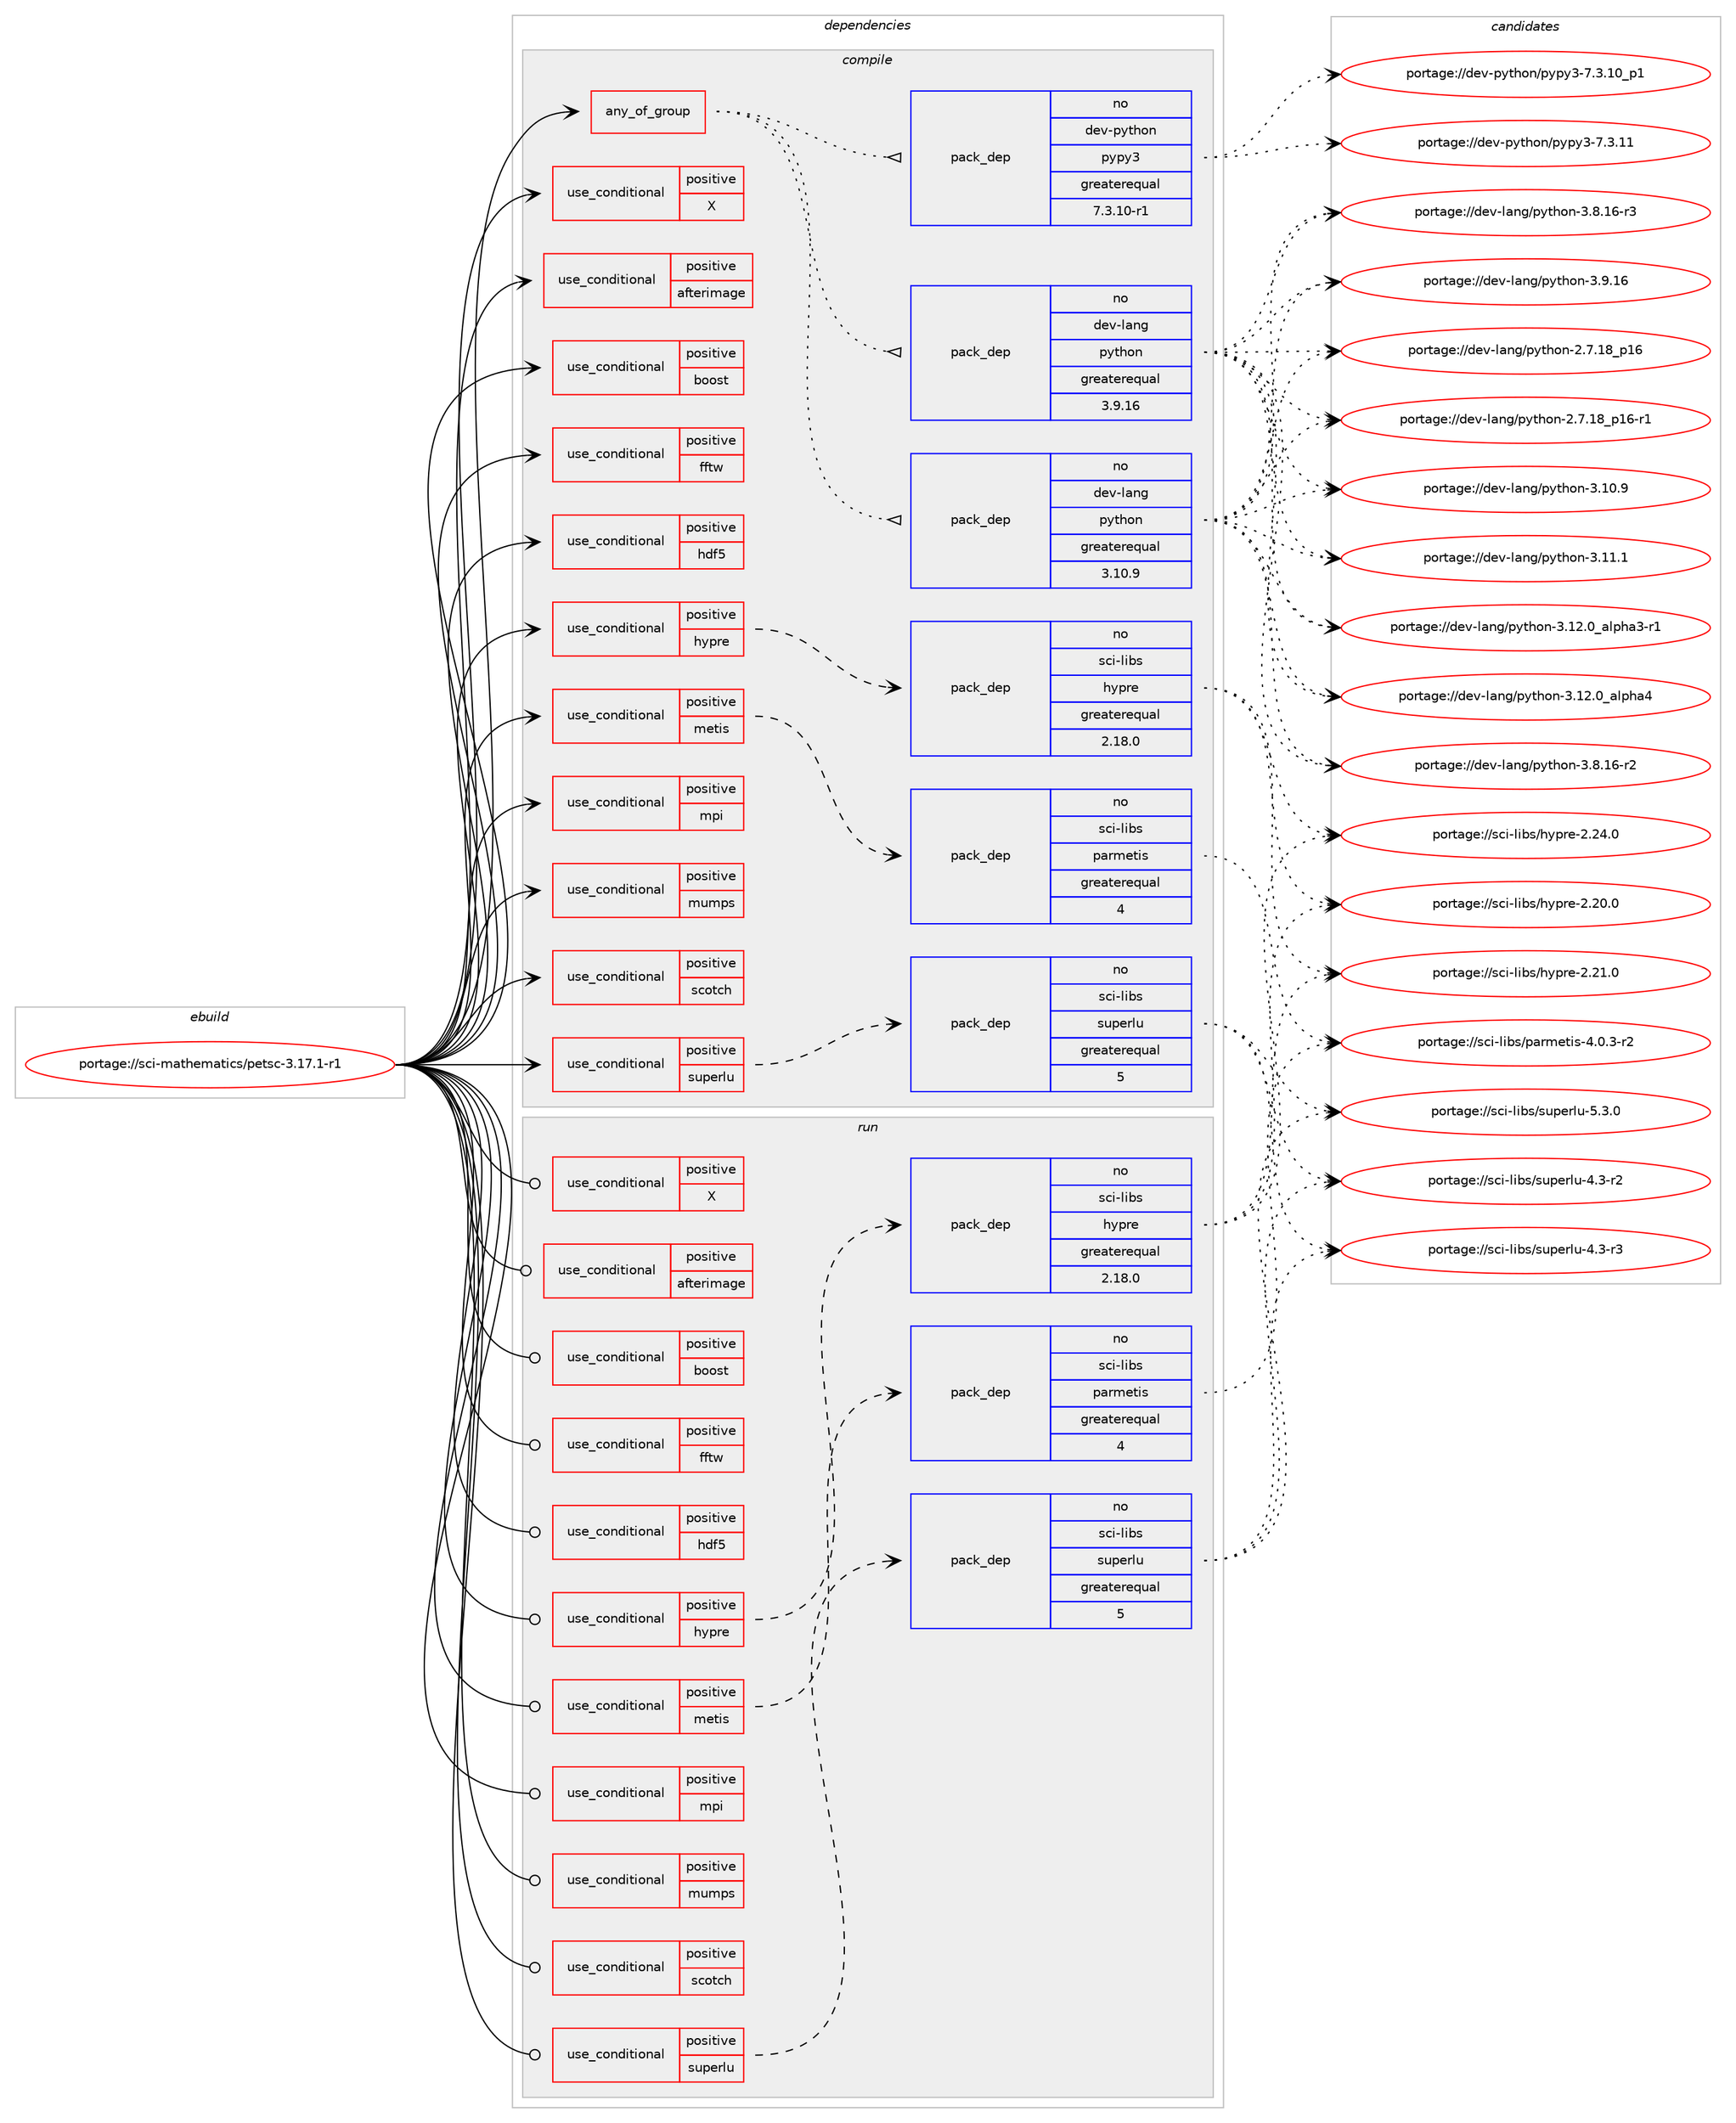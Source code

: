 digraph prolog {

# *************
# Graph options
# *************

newrank=true;
concentrate=true;
compound=true;
graph [rankdir=LR,fontname=Helvetica,fontsize=10,ranksep=1.5];#, ranksep=2.5, nodesep=0.2];
edge  [arrowhead=vee];
node  [fontname=Helvetica,fontsize=10];

# **********
# The ebuild
# **********

subgraph cluster_leftcol {
color=gray;
rank=same;
label=<<i>ebuild</i>>;
id [label="portage://sci-mathematics/petsc-3.17.1-r1", color=red, width=4, href="../sci-mathematics/petsc-3.17.1-r1.svg"];
}

# ****************
# The dependencies
# ****************

subgraph cluster_midcol {
color=gray;
label=<<i>dependencies</i>>;
subgraph cluster_compile {
fillcolor="#eeeeee";
style=filled;
label=<<i>compile</i>>;
subgraph any32 {
dependency3557 [label=<<TABLE BORDER="0" CELLBORDER="1" CELLSPACING="0" CELLPADDING="4"><TR><TD CELLPADDING="10">any_of_group</TD></TR></TABLE>>, shape=none, color=red];subgraph pack1215 {
dependency3558 [label=<<TABLE BORDER="0" CELLBORDER="1" CELLSPACING="0" CELLPADDING="4" WIDTH="220"><TR><TD ROWSPAN="6" CELLPADDING="30">pack_dep</TD></TR><TR><TD WIDTH="110">no</TD></TR><TR><TD>dev-lang</TD></TR><TR><TD>python</TD></TR><TR><TD>greaterequal</TD></TR><TR><TD>3.10.9</TD></TR></TABLE>>, shape=none, color=blue];
}
dependency3557:e -> dependency3558:w [weight=20,style="dotted",arrowhead="oinv"];
subgraph pack1216 {
dependency3559 [label=<<TABLE BORDER="0" CELLBORDER="1" CELLSPACING="0" CELLPADDING="4" WIDTH="220"><TR><TD ROWSPAN="6" CELLPADDING="30">pack_dep</TD></TR><TR><TD WIDTH="110">no</TD></TR><TR><TD>dev-lang</TD></TR><TR><TD>python</TD></TR><TR><TD>greaterequal</TD></TR><TR><TD>3.9.16</TD></TR></TABLE>>, shape=none, color=blue];
}
dependency3557:e -> dependency3559:w [weight=20,style="dotted",arrowhead="oinv"];
subgraph pack1217 {
dependency3560 [label=<<TABLE BORDER="0" CELLBORDER="1" CELLSPACING="0" CELLPADDING="4" WIDTH="220"><TR><TD ROWSPAN="6" CELLPADDING="30">pack_dep</TD></TR><TR><TD WIDTH="110">no</TD></TR><TR><TD>dev-python</TD></TR><TR><TD>pypy3</TD></TR><TR><TD>greaterequal</TD></TR><TR><TD>7.3.10-r1</TD></TR></TABLE>>, shape=none, color=blue];
}
dependency3557:e -> dependency3560:w [weight=20,style="dotted",arrowhead="oinv"];
}
id:e -> dependency3557:w [weight=20,style="solid",arrowhead="vee"];
subgraph cond2306 {
dependency3561 [label=<<TABLE BORDER="0" CELLBORDER="1" CELLSPACING="0" CELLPADDING="4"><TR><TD ROWSPAN="3" CELLPADDING="10">use_conditional</TD></TR><TR><TD>positive</TD></TR><TR><TD>X</TD></TR></TABLE>>, shape=none, color=red];
# *** BEGIN UNKNOWN DEPENDENCY TYPE (TODO) ***
# dependency3561 -> package_dependency(portage://sci-mathematics/petsc-3.17.1-r1,install,no,x11-libs,libX11,none,[,,],[],[])
# *** END UNKNOWN DEPENDENCY TYPE (TODO) ***

}
id:e -> dependency3561:w [weight=20,style="solid",arrowhead="vee"];
subgraph cond2307 {
dependency3562 [label=<<TABLE BORDER="0" CELLBORDER="1" CELLSPACING="0" CELLPADDING="4"><TR><TD ROWSPAN="3" CELLPADDING="10">use_conditional</TD></TR><TR><TD>positive</TD></TR><TR><TD>afterimage</TD></TR></TABLE>>, shape=none, color=red];
# *** BEGIN UNKNOWN DEPENDENCY TYPE (TODO) ***
# dependency3562 -> package_dependency(portage://sci-mathematics/petsc-3.17.1-r1,install,no,media-libs,libafterimage,none,[,,],[],[])
# *** END UNKNOWN DEPENDENCY TYPE (TODO) ***

}
id:e -> dependency3562:w [weight=20,style="solid",arrowhead="vee"];
subgraph cond2308 {
dependency3563 [label=<<TABLE BORDER="0" CELLBORDER="1" CELLSPACING="0" CELLPADDING="4"><TR><TD ROWSPAN="3" CELLPADDING="10">use_conditional</TD></TR><TR><TD>positive</TD></TR><TR><TD>boost</TD></TR></TABLE>>, shape=none, color=red];
# *** BEGIN UNKNOWN DEPENDENCY TYPE (TODO) ***
# dependency3563 -> package_dependency(portage://sci-mathematics/petsc-3.17.1-r1,install,no,dev-libs,boost,none,[,,],[],[])
# *** END UNKNOWN DEPENDENCY TYPE (TODO) ***

}
id:e -> dependency3563:w [weight=20,style="solid",arrowhead="vee"];
subgraph cond2309 {
dependency3564 [label=<<TABLE BORDER="0" CELLBORDER="1" CELLSPACING="0" CELLPADDING="4"><TR><TD ROWSPAN="3" CELLPADDING="10">use_conditional</TD></TR><TR><TD>positive</TD></TR><TR><TD>fftw</TD></TR></TABLE>>, shape=none, color=red];
# *** BEGIN UNKNOWN DEPENDENCY TYPE (TODO) ***
# dependency3564 -> package_dependency(portage://sci-mathematics/petsc-3.17.1-r1,install,no,sci-libs,fftw,none,[,,],[slot(3.0)],[use(optenable(mpi),none)])
# *** END UNKNOWN DEPENDENCY TYPE (TODO) ***

}
id:e -> dependency3564:w [weight=20,style="solid",arrowhead="vee"];
subgraph cond2310 {
dependency3565 [label=<<TABLE BORDER="0" CELLBORDER="1" CELLSPACING="0" CELLPADDING="4"><TR><TD ROWSPAN="3" CELLPADDING="10">use_conditional</TD></TR><TR><TD>positive</TD></TR><TR><TD>hdf5</TD></TR></TABLE>>, shape=none, color=red];
# *** BEGIN UNKNOWN DEPENDENCY TYPE (TODO) ***
# dependency3565 -> package_dependency(portage://sci-mathematics/petsc-3.17.1-r1,install,no,sci-libs,hdf5,none,[,,],[],[use(optenable(mpi),none)])
# *** END UNKNOWN DEPENDENCY TYPE (TODO) ***

}
id:e -> dependency3565:w [weight=20,style="solid",arrowhead="vee"];
subgraph cond2311 {
dependency3566 [label=<<TABLE BORDER="0" CELLBORDER="1" CELLSPACING="0" CELLPADDING="4"><TR><TD ROWSPAN="3" CELLPADDING="10">use_conditional</TD></TR><TR><TD>positive</TD></TR><TR><TD>hypre</TD></TR></TABLE>>, shape=none, color=red];
subgraph pack1218 {
dependency3567 [label=<<TABLE BORDER="0" CELLBORDER="1" CELLSPACING="0" CELLPADDING="4" WIDTH="220"><TR><TD ROWSPAN="6" CELLPADDING="30">pack_dep</TD></TR><TR><TD WIDTH="110">no</TD></TR><TR><TD>sci-libs</TD></TR><TR><TD>hypre</TD></TR><TR><TD>greaterequal</TD></TR><TR><TD>2.18.0</TD></TR></TABLE>>, shape=none, color=blue];
}
dependency3566:e -> dependency3567:w [weight=20,style="dashed",arrowhead="vee"];
}
id:e -> dependency3566:w [weight=20,style="solid",arrowhead="vee"];
subgraph cond2312 {
dependency3568 [label=<<TABLE BORDER="0" CELLBORDER="1" CELLSPACING="0" CELLPADDING="4"><TR><TD ROWSPAN="3" CELLPADDING="10">use_conditional</TD></TR><TR><TD>positive</TD></TR><TR><TD>metis</TD></TR></TABLE>>, shape=none, color=red];
subgraph pack1219 {
dependency3569 [label=<<TABLE BORDER="0" CELLBORDER="1" CELLSPACING="0" CELLPADDING="4" WIDTH="220"><TR><TD ROWSPAN="6" CELLPADDING="30">pack_dep</TD></TR><TR><TD WIDTH="110">no</TD></TR><TR><TD>sci-libs</TD></TR><TR><TD>parmetis</TD></TR><TR><TD>greaterequal</TD></TR><TR><TD>4</TD></TR></TABLE>>, shape=none, color=blue];
}
dependency3568:e -> dependency3569:w [weight=20,style="dashed",arrowhead="vee"];
}
id:e -> dependency3568:w [weight=20,style="solid",arrowhead="vee"];
subgraph cond2313 {
dependency3570 [label=<<TABLE BORDER="0" CELLBORDER="1" CELLSPACING="0" CELLPADDING="4"><TR><TD ROWSPAN="3" CELLPADDING="10">use_conditional</TD></TR><TR><TD>positive</TD></TR><TR><TD>mpi</TD></TR></TABLE>>, shape=none, color=red];
# *** BEGIN UNKNOWN DEPENDENCY TYPE (TODO) ***
# dependency3570 -> package_dependency(portage://sci-mathematics/petsc-3.17.1-r1,install,no,virtual,mpi,none,[,,],[],[use(optenable(fortran),none)])
# *** END UNKNOWN DEPENDENCY TYPE (TODO) ***

}
id:e -> dependency3570:w [weight=20,style="solid",arrowhead="vee"];
subgraph cond2314 {
dependency3571 [label=<<TABLE BORDER="0" CELLBORDER="1" CELLSPACING="0" CELLPADDING="4"><TR><TD ROWSPAN="3" CELLPADDING="10">use_conditional</TD></TR><TR><TD>positive</TD></TR><TR><TD>mumps</TD></TR></TABLE>>, shape=none, color=red];
# *** BEGIN UNKNOWN DEPENDENCY TYPE (TODO) ***
# dependency3571 -> package_dependency(portage://sci-mathematics/petsc-3.17.1-r1,install,no,sci-libs,mumps,none,[,,],[],[use(optenable(mpi),none)])
# *** END UNKNOWN DEPENDENCY TYPE (TODO) ***

# *** BEGIN UNKNOWN DEPENDENCY TYPE (TODO) ***
# dependency3571 -> package_dependency(portage://sci-mathematics/petsc-3.17.1-r1,install,no,sci-libs,scalapack,none,[,,],[],[])
# *** END UNKNOWN DEPENDENCY TYPE (TODO) ***

}
id:e -> dependency3571:w [weight=20,style="solid",arrowhead="vee"];
subgraph cond2315 {
dependency3572 [label=<<TABLE BORDER="0" CELLBORDER="1" CELLSPACING="0" CELLPADDING="4"><TR><TD ROWSPAN="3" CELLPADDING="10">use_conditional</TD></TR><TR><TD>positive</TD></TR><TR><TD>scotch</TD></TR></TABLE>>, shape=none, color=red];
# *** BEGIN UNKNOWN DEPENDENCY TYPE (TODO) ***
# dependency3572 -> package_dependency(portage://sci-mathematics/petsc-3.17.1-r1,install,no,sci-libs,scotch,none,[,,],[],[use(optenable(int64),none),use(optenable(mpi),none)])
# *** END UNKNOWN DEPENDENCY TYPE (TODO) ***

}
id:e -> dependency3572:w [weight=20,style="solid",arrowhead="vee"];
subgraph cond2316 {
dependency3573 [label=<<TABLE BORDER="0" CELLBORDER="1" CELLSPACING="0" CELLPADDING="4"><TR><TD ROWSPAN="3" CELLPADDING="10">use_conditional</TD></TR><TR><TD>positive</TD></TR><TR><TD>superlu</TD></TR></TABLE>>, shape=none, color=red];
subgraph pack1220 {
dependency3574 [label=<<TABLE BORDER="0" CELLBORDER="1" CELLSPACING="0" CELLPADDING="4" WIDTH="220"><TR><TD ROWSPAN="6" CELLPADDING="30">pack_dep</TD></TR><TR><TD WIDTH="110">no</TD></TR><TR><TD>sci-libs</TD></TR><TR><TD>superlu</TD></TR><TR><TD>greaterequal</TD></TR><TR><TD>5</TD></TR></TABLE>>, shape=none, color=blue];
}
dependency3573:e -> dependency3574:w [weight=20,style="dashed",arrowhead="vee"];
}
id:e -> dependency3573:w [weight=20,style="solid",arrowhead="vee"];
# *** BEGIN UNKNOWN DEPENDENCY TYPE (TODO) ***
# id -> package_dependency(portage://sci-mathematics/petsc-3.17.1-r1,install,no,virtual,blas,none,[,,],[],[])
# *** END UNKNOWN DEPENDENCY TYPE (TODO) ***

# *** BEGIN UNKNOWN DEPENDENCY TYPE (TODO) ***
# id -> package_dependency(portage://sci-mathematics/petsc-3.17.1-r1,install,no,virtual,fortran,none,[,,],[],[])
# *** END UNKNOWN DEPENDENCY TYPE (TODO) ***

# *** BEGIN UNKNOWN DEPENDENCY TYPE (TODO) ***
# id -> package_dependency(portage://sci-mathematics/petsc-3.17.1-r1,install,no,virtual,lapack,none,[,,],[],[])
# *** END UNKNOWN DEPENDENCY TYPE (TODO) ***

}
subgraph cluster_compileandrun {
fillcolor="#eeeeee";
style=filled;
label=<<i>compile and run</i>>;
}
subgraph cluster_run {
fillcolor="#eeeeee";
style=filled;
label=<<i>run</i>>;
subgraph cond2317 {
dependency3575 [label=<<TABLE BORDER="0" CELLBORDER="1" CELLSPACING="0" CELLPADDING="4"><TR><TD ROWSPAN="3" CELLPADDING="10">use_conditional</TD></TR><TR><TD>positive</TD></TR><TR><TD>X</TD></TR></TABLE>>, shape=none, color=red];
# *** BEGIN UNKNOWN DEPENDENCY TYPE (TODO) ***
# dependency3575 -> package_dependency(portage://sci-mathematics/petsc-3.17.1-r1,run,no,x11-libs,libX11,none,[,,],[],[])
# *** END UNKNOWN DEPENDENCY TYPE (TODO) ***

}
id:e -> dependency3575:w [weight=20,style="solid",arrowhead="odot"];
subgraph cond2318 {
dependency3576 [label=<<TABLE BORDER="0" CELLBORDER="1" CELLSPACING="0" CELLPADDING="4"><TR><TD ROWSPAN="3" CELLPADDING="10">use_conditional</TD></TR><TR><TD>positive</TD></TR><TR><TD>afterimage</TD></TR></TABLE>>, shape=none, color=red];
# *** BEGIN UNKNOWN DEPENDENCY TYPE (TODO) ***
# dependency3576 -> package_dependency(portage://sci-mathematics/petsc-3.17.1-r1,run,no,media-libs,libafterimage,none,[,,],[],[])
# *** END UNKNOWN DEPENDENCY TYPE (TODO) ***

}
id:e -> dependency3576:w [weight=20,style="solid",arrowhead="odot"];
subgraph cond2319 {
dependency3577 [label=<<TABLE BORDER="0" CELLBORDER="1" CELLSPACING="0" CELLPADDING="4"><TR><TD ROWSPAN="3" CELLPADDING="10">use_conditional</TD></TR><TR><TD>positive</TD></TR><TR><TD>boost</TD></TR></TABLE>>, shape=none, color=red];
# *** BEGIN UNKNOWN DEPENDENCY TYPE (TODO) ***
# dependency3577 -> package_dependency(portage://sci-mathematics/petsc-3.17.1-r1,run,no,dev-libs,boost,none,[,,],[],[])
# *** END UNKNOWN DEPENDENCY TYPE (TODO) ***

}
id:e -> dependency3577:w [weight=20,style="solid",arrowhead="odot"];
subgraph cond2320 {
dependency3578 [label=<<TABLE BORDER="0" CELLBORDER="1" CELLSPACING="0" CELLPADDING="4"><TR><TD ROWSPAN="3" CELLPADDING="10">use_conditional</TD></TR><TR><TD>positive</TD></TR><TR><TD>fftw</TD></TR></TABLE>>, shape=none, color=red];
# *** BEGIN UNKNOWN DEPENDENCY TYPE (TODO) ***
# dependency3578 -> package_dependency(portage://sci-mathematics/petsc-3.17.1-r1,run,no,sci-libs,fftw,none,[,,],[slot(3.0)],[use(optenable(mpi),none)])
# *** END UNKNOWN DEPENDENCY TYPE (TODO) ***

}
id:e -> dependency3578:w [weight=20,style="solid",arrowhead="odot"];
subgraph cond2321 {
dependency3579 [label=<<TABLE BORDER="0" CELLBORDER="1" CELLSPACING="0" CELLPADDING="4"><TR><TD ROWSPAN="3" CELLPADDING="10">use_conditional</TD></TR><TR><TD>positive</TD></TR><TR><TD>hdf5</TD></TR></TABLE>>, shape=none, color=red];
# *** BEGIN UNKNOWN DEPENDENCY TYPE (TODO) ***
# dependency3579 -> package_dependency(portage://sci-mathematics/petsc-3.17.1-r1,run,no,sci-libs,hdf5,none,[,,],[],[use(optenable(mpi),none)])
# *** END UNKNOWN DEPENDENCY TYPE (TODO) ***

}
id:e -> dependency3579:w [weight=20,style="solid",arrowhead="odot"];
subgraph cond2322 {
dependency3580 [label=<<TABLE BORDER="0" CELLBORDER="1" CELLSPACING="0" CELLPADDING="4"><TR><TD ROWSPAN="3" CELLPADDING="10">use_conditional</TD></TR><TR><TD>positive</TD></TR><TR><TD>hypre</TD></TR></TABLE>>, shape=none, color=red];
subgraph pack1221 {
dependency3581 [label=<<TABLE BORDER="0" CELLBORDER="1" CELLSPACING="0" CELLPADDING="4" WIDTH="220"><TR><TD ROWSPAN="6" CELLPADDING="30">pack_dep</TD></TR><TR><TD WIDTH="110">no</TD></TR><TR><TD>sci-libs</TD></TR><TR><TD>hypre</TD></TR><TR><TD>greaterequal</TD></TR><TR><TD>2.18.0</TD></TR></TABLE>>, shape=none, color=blue];
}
dependency3580:e -> dependency3581:w [weight=20,style="dashed",arrowhead="vee"];
}
id:e -> dependency3580:w [weight=20,style="solid",arrowhead="odot"];
subgraph cond2323 {
dependency3582 [label=<<TABLE BORDER="0" CELLBORDER="1" CELLSPACING="0" CELLPADDING="4"><TR><TD ROWSPAN="3" CELLPADDING="10">use_conditional</TD></TR><TR><TD>positive</TD></TR><TR><TD>metis</TD></TR></TABLE>>, shape=none, color=red];
subgraph pack1222 {
dependency3583 [label=<<TABLE BORDER="0" CELLBORDER="1" CELLSPACING="0" CELLPADDING="4" WIDTH="220"><TR><TD ROWSPAN="6" CELLPADDING="30">pack_dep</TD></TR><TR><TD WIDTH="110">no</TD></TR><TR><TD>sci-libs</TD></TR><TR><TD>parmetis</TD></TR><TR><TD>greaterequal</TD></TR><TR><TD>4</TD></TR></TABLE>>, shape=none, color=blue];
}
dependency3582:e -> dependency3583:w [weight=20,style="dashed",arrowhead="vee"];
}
id:e -> dependency3582:w [weight=20,style="solid",arrowhead="odot"];
subgraph cond2324 {
dependency3584 [label=<<TABLE BORDER="0" CELLBORDER="1" CELLSPACING="0" CELLPADDING="4"><TR><TD ROWSPAN="3" CELLPADDING="10">use_conditional</TD></TR><TR><TD>positive</TD></TR><TR><TD>mpi</TD></TR></TABLE>>, shape=none, color=red];
# *** BEGIN UNKNOWN DEPENDENCY TYPE (TODO) ***
# dependency3584 -> package_dependency(portage://sci-mathematics/petsc-3.17.1-r1,run,no,virtual,mpi,none,[,,],[],[use(optenable(fortran),none)])
# *** END UNKNOWN DEPENDENCY TYPE (TODO) ***

}
id:e -> dependency3584:w [weight=20,style="solid",arrowhead="odot"];
subgraph cond2325 {
dependency3585 [label=<<TABLE BORDER="0" CELLBORDER="1" CELLSPACING="0" CELLPADDING="4"><TR><TD ROWSPAN="3" CELLPADDING="10">use_conditional</TD></TR><TR><TD>positive</TD></TR><TR><TD>mumps</TD></TR></TABLE>>, shape=none, color=red];
# *** BEGIN UNKNOWN DEPENDENCY TYPE (TODO) ***
# dependency3585 -> package_dependency(portage://sci-mathematics/petsc-3.17.1-r1,run,no,sci-libs,mumps,none,[,,],[],[use(optenable(mpi),none)])
# *** END UNKNOWN DEPENDENCY TYPE (TODO) ***

# *** BEGIN UNKNOWN DEPENDENCY TYPE (TODO) ***
# dependency3585 -> package_dependency(portage://sci-mathematics/petsc-3.17.1-r1,run,no,sci-libs,scalapack,none,[,,],[],[])
# *** END UNKNOWN DEPENDENCY TYPE (TODO) ***

}
id:e -> dependency3585:w [weight=20,style="solid",arrowhead="odot"];
subgraph cond2326 {
dependency3586 [label=<<TABLE BORDER="0" CELLBORDER="1" CELLSPACING="0" CELLPADDING="4"><TR><TD ROWSPAN="3" CELLPADDING="10">use_conditional</TD></TR><TR><TD>positive</TD></TR><TR><TD>scotch</TD></TR></TABLE>>, shape=none, color=red];
# *** BEGIN UNKNOWN DEPENDENCY TYPE (TODO) ***
# dependency3586 -> package_dependency(portage://sci-mathematics/petsc-3.17.1-r1,run,no,sci-libs,scotch,none,[,,],[],[use(optenable(int64),none),use(optenable(mpi),none)])
# *** END UNKNOWN DEPENDENCY TYPE (TODO) ***

}
id:e -> dependency3586:w [weight=20,style="solid",arrowhead="odot"];
subgraph cond2327 {
dependency3587 [label=<<TABLE BORDER="0" CELLBORDER="1" CELLSPACING="0" CELLPADDING="4"><TR><TD ROWSPAN="3" CELLPADDING="10">use_conditional</TD></TR><TR><TD>positive</TD></TR><TR><TD>superlu</TD></TR></TABLE>>, shape=none, color=red];
subgraph pack1223 {
dependency3588 [label=<<TABLE BORDER="0" CELLBORDER="1" CELLSPACING="0" CELLPADDING="4" WIDTH="220"><TR><TD ROWSPAN="6" CELLPADDING="30">pack_dep</TD></TR><TR><TD WIDTH="110">no</TD></TR><TR><TD>sci-libs</TD></TR><TR><TD>superlu</TD></TR><TR><TD>greaterequal</TD></TR><TR><TD>5</TD></TR></TABLE>>, shape=none, color=blue];
}
dependency3587:e -> dependency3588:w [weight=20,style="dashed",arrowhead="vee"];
}
id:e -> dependency3587:w [weight=20,style="solid",arrowhead="odot"];
# *** BEGIN UNKNOWN DEPENDENCY TYPE (TODO) ***
# id -> package_dependency(portage://sci-mathematics/petsc-3.17.1-r1,run,no,virtual,blas,none,[,,],[],[])
# *** END UNKNOWN DEPENDENCY TYPE (TODO) ***

# *** BEGIN UNKNOWN DEPENDENCY TYPE (TODO) ***
# id -> package_dependency(portage://sci-mathematics/petsc-3.17.1-r1,run,no,virtual,fortran,none,[,,],[],[])
# *** END UNKNOWN DEPENDENCY TYPE (TODO) ***

# *** BEGIN UNKNOWN DEPENDENCY TYPE (TODO) ***
# id -> package_dependency(portage://sci-mathematics/petsc-3.17.1-r1,run,no,virtual,lapack,none,[,,],[],[])
# *** END UNKNOWN DEPENDENCY TYPE (TODO) ***

}
}

# **************
# The candidates
# **************

subgraph cluster_choices {
rank=same;
color=gray;
label=<<i>candidates</i>>;

subgraph choice1215 {
color=black;
nodesep=1;
choice10010111845108971101034711212111610411111045504655464956951124954 [label="portage://dev-lang/python-2.7.18_p16", color=red, width=4,href="../dev-lang/python-2.7.18_p16.svg"];
choice100101118451089711010347112121116104111110455046554649569511249544511449 [label="portage://dev-lang/python-2.7.18_p16-r1", color=red, width=4,href="../dev-lang/python-2.7.18_p16-r1.svg"];
choice10010111845108971101034711212111610411111045514649484657 [label="portage://dev-lang/python-3.10.9", color=red, width=4,href="../dev-lang/python-3.10.9.svg"];
choice10010111845108971101034711212111610411111045514649494649 [label="portage://dev-lang/python-3.11.1", color=red, width=4,href="../dev-lang/python-3.11.1.svg"];
choice10010111845108971101034711212111610411111045514649504648959710811210497514511449 [label="portage://dev-lang/python-3.12.0_alpha3-r1", color=red, width=4,href="../dev-lang/python-3.12.0_alpha3-r1.svg"];
choice1001011184510897110103471121211161041111104551464950464895971081121049752 [label="portage://dev-lang/python-3.12.0_alpha4", color=red, width=4,href="../dev-lang/python-3.12.0_alpha4.svg"];
choice100101118451089711010347112121116104111110455146564649544511450 [label="portage://dev-lang/python-3.8.16-r2", color=red, width=4,href="../dev-lang/python-3.8.16-r2.svg"];
choice100101118451089711010347112121116104111110455146564649544511451 [label="portage://dev-lang/python-3.8.16-r3", color=red, width=4,href="../dev-lang/python-3.8.16-r3.svg"];
choice10010111845108971101034711212111610411111045514657464954 [label="portage://dev-lang/python-3.9.16", color=red, width=4,href="../dev-lang/python-3.9.16.svg"];
dependency3558:e -> choice10010111845108971101034711212111610411111045504655464956951124954:w [style=dotted,weight="100"];
dependency3558:e -> choice100101118451089711010347112121116104111110455046554649569511249544511449:w [style=dotted,weight="100"];
dependency3558:e -> choice10010111845108971101034711212111610411111045514649484657:w [style=dotted,weight="100"];
dependency3558:e -> choice10010111845108971101034711212111610411111045514649494649:w [style=dotted,weight="100"];
dependency3558:e -> choice10010111845108971101034711212111610411111045514649504648959710811210497514511449:w [style=dotted,weight="100"];
dependency3558:e -> choice1001011184510897110103471121211161041111104551464950464895971081121049752:w [style=dotted,weight="100"];
dependency3558:e -> choice100101118451089711010347112121116104111110455146564649544511450:w [style=dotted,weight="100"];
dependency3558:e -> choice100101118451089711010347112121116104111110455146564649544511451:w [style=dotted,weight="100"];
dependency3558:e -> choice10010111845108971101034711212111610411111045514657464954:w [style=dotted,weight="100"];
}
subgraph choice1216 {
color=black;
nodesep=1;
choice10010111845108971101034711212111610411111045504655464956951124954 [label="portage://dev-lang/python-2.7.18_p16", color=red, width=4,href="../dev-lang/python-2.7.18_p16.svg"];
choice100101118451089711010347112121116104111110455046554649569511249544511449 [label="portage://dev-lang/python-2.7.18_p16-r1", color=red, width=4,href="../dev-lang/python-2.7.18_p16-r1.svg"];
choice10010111845108971101034711212111610411111045514649484657 [label="portage://dev-lang/python-3.10.9", color=red, width=4,href="../dev-lang/python-3.10.9.svg"];
choice10010111845108971101034711212111610411111045514649494649 [label="portage://dev-lang/python-3.11.1", color=red, width=4,href="../dev-lang/python-3.11.1.svg"];
choice10010111845108971101034711212111610411111045514649504648959710811210497514511449 [label="portage://dev-lang/python-3.12.0_alpha3-r1", color=red, width=4,href="../dev-lang/python-3.12.0_alpha3-r1.svg"];
choice1001011184510897110103471121211161041111104551464950464895971081121049752 [label="portage://dev-lang/python-3.12.0_alpha4", color=red, width=4,href="../dev-lang/python-3.12.0_alpha4.svg"];
choice100101118451089711010347112121116104111110455146564649544511450 [label="portage://dev-lang/python-3.8.16-r2", color=red, width=4,href="../dev-lang/python-3.8.16-r2.svg"];
choice100101118451089711010347112121116104111110455146564649544511451 [label="portage://dev-lang/python-3.8.16-r3", color=red, width=4,href="../dev-lang/python-3.8.16-r3.svg"];
choice10010111845108971101034711212111610411111045514657464954 [label="portage://dev-lang/python-3.9.16", color=red, width=4,href="../dev-lang/python-3.9.16.svg"];
dependency3559:e -> choice10010111845108971101034711212111610411111045504655464956951124954:w [style=dotted,weight="100"];
dependency3559:e -> choice100101118451089711010347112121116104111110455046554649569511249544511449:w [style=dotted,weight="100"];
dependency3559:e -> choice10010111845108971101034711212111610411111045514649484657:w [style=dotted,weight="100"];
dependency3559:e -> choice10010111845108971101034711212111610411111045514649494649:w [style=dotted,weight="100"];
dependency3559:e -> choice10010111845108971101034711212111610411111045514649504648959710811210497514511449:w [style=dotted,weight="100"];
dependency3559:e -> choice1001011184510897110103471121211161041111104551464950464895971081121049752:w [style=dotted,weight="100"];
dependency3559:e -> choice100101118451089711010347112121116104111110455146564649544511450:w [style=dotted,weight="100"];
dependency3559:e -> choice100101118451089711010347112121116104111110455146564649544511451:w [style=dotted,weight="100"];
dependency3559:e -> choice10010111845108971101034711212111610411111045514657464954:w [style=dotted,weight="100"];
}
subgraph choice1217 {
color=black;
nodesep=1;
choice100101118451121211161041111104711212111212151455546514649489511249 [label="portage://dev-python/pypy3-7.3.10_p1", color=red, width=4,href="../dev-python/pypy3-7.3.10_p1.svg"];
choice10010111845112121116104111110471121211121215145554651464949 [label="portage://dev-python/pypy3-7.3.11", color=red, width=4,href="../dev-python/pypy3-7.3.11.svg"];
dependency3560:e -> choice100101118451121211161041111104711212111212151455546514649489511249:w [style=dotted,weight="100"];
dependency3560:e -> choice10010111845112121116104111110471121211121215145554651464949:w [style=dotted,weight="100"];
}
subgraph choice1218 {
color=black;
nodesep=1;
choice1159910545108105981154710412111211410145504650484648 [label="portage://sci-libs/hypre-2.20.0", color=red, width=4,href="../sci-libs/hypre-2.20.0.svg"];
choice1159910545108105981154710412111211410145504650494648 [label="portage://sci-libs/hypre-2.21.0", color=red, width=4,href="../sci-libs/hypre-2.21.0.svg"];
choice1159910545108105981154710412111211410145504650524648 [label="portage://sci-libs/hypre-2.24.0", color=red, width=4,href="../sci-libs/hypre-2.24.0.svg"];
dependency3567:e -> choice1159910545108105981154710412111211410145504650484648:w [style=dotted,weight="100"];
dependency3567:e -> choice1159910545108105981154710412111211410145504650494648:w [style=dotted,weight="100"];
dependency3567:e -> choice1159910545108105981154710412111211410145504650524648:w [style=dotted,weight="100"];
}
subgraph choice1219 {
color=black;
nodesep=1;
choice11599105451081059811547112971141091011161051154552464846514511450 [label="portage://sci-libs/parmetis-4.0.3-r2", color=red, width=4,href="../sci-libs/parmetis-4.0.3-r2.svg"];
dependency3569:e -> choice11599105451081059811547112971141091011161051154552464846514511450:w [style=dotted,weight="100"];
}
subgraph choice1220 {
color=black;
nodesep=1;
choice11599105451081059811547115117112101114108117455246514511450 [label="portage://sci-libs/superlu-4.3-r2", color=red, width=4,href="../sci-libs/superlu-4.3-r2.svg"];
choice11599105451081059811547115117112101114108117455246514511451 [label="portage://sci-libs/superlu-4.3-r3", color=red, width=4,href="../sci-libs/superlu-4.3-r3.svg"];
choice11599105451081059811547115117112101114108117455346514648 [label="portage://sci-libs/superlu-5.3.0", color=red, width=4,href="../sci-libs/superlu-5.3.0.svg"];
dependency3574:e -> choice11599105451081059811547115117112101114108117455246514511450:w [style=dotted,weight="100"];
dependency3574:e -> choice11599105451081059811547115117112101114108117455246514511451:w [style=dotted,weight="100"];
dependency3574:e -> choice11599105451081059811547115117112101114108117455346514648:w [style=dotted,weight="100"];
}
subgraph choice1221 {
color=black;
nodesep=1;
choice1159910545108105981154710412111211410145504650484648 [label="portage://sci-libs/hypre-2.20.0", color=red, width=4,href="../sci-libs/hypre-2.20.0.svg"];
choice1159910545108105981154710412111211410145504650494648 [label="portage://sci-libs/hypre-2.21.0", color=red, width=4,href="../sci-libs/hypre-2.21.0.svg"];
choice1159910545108105981154710412111211410145504650524648 [label="portage://sci-libs/hypre-2.24.0", color=red, width=4,href="../sci-libs/hypre-2.24.0.svg"];
dependency3581:e -> choice1159910545108105981154710412111211410145504650484648:w [style=dotted,weight="100"];
dependency3581:e -> choice1159910545108105981154710412111211410145504650494648:w [style=dotted,weight="100"];
dependency3581:e -> choice1159910545108105981154710412111211410145504650524648:w [style=dotted,weight="100"];
}
subgraph choice1222 {
color=black;
nodesep=1;
choice11599105451081059811547112971141091011161051154552464846514511450 [label="portage://sci-libs/parmetis-4.0.3-r2", color=red, width=4,href="../sci-libs/parmetis-4.0.3-r2.svg"];
dependency3583:e -> choice11599105451081059811547112971141091011161051154552464846514511450:w [style=dotted,weight="100"];
}
subgraph choice1223 {
color=black;
nodesep=1;
choice11599105451081059811547115117112101114108117455246514511450 [label="portage://sci-libs/superlu-4.3-r2", color=red, width=4,href="../sci-libs/superlu-4.3-r2.svg"];
choice11599105451081059811547115117112101114108117455246514511451 [label="portage://sci-libs/superlu-4.3-r3", color=red, width=4,href="../sci-libs/superlu-4.3-r3.svg"];
choice11599105451081059811547115117112101114108117455346514648 [label="portage://sci-libs/superlu-5.3.0", color=red, width=4,href="../sci-libs/superlu-5.3.0.svg"];
dependency3588:e -> choice11599105451081059811547115117112101114108117455246514511450:w [style=dotted,weight="100"];
dependency3588:e -> choice11599105451081059811547115117112101114108117455246514511451:w [style=dotted,weight="100"];
dependency3588:e -> choice11599105451081059811547115117112101114108117455346514648:w [style=dotted,weight="100"];
}
}

}
